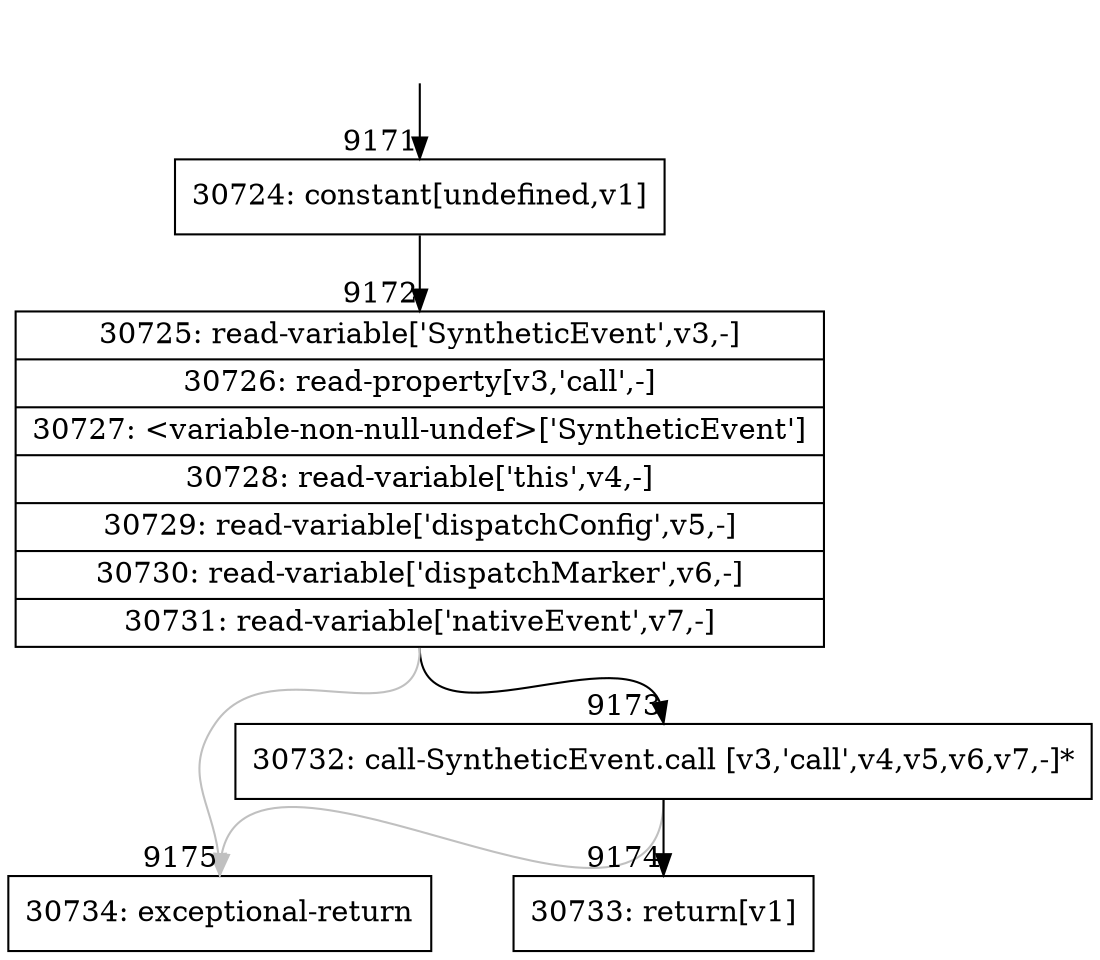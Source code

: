 digraph {
rankdir="TD"
BB_entry665[shape=none,label=""];
BB_entry665 -> BB9171 [tailport=s, headport=n, headlabel="    9171"]
BB9171 [shape=record label="{30724: constant[undefined,v1]}" ] 
BB9171 -> BB9172 [tailport=s, headport=n, headlabel="      9172"]
BB9172 [shape=record label="{30725: read-variable['SyntheticEvent',v3,-]|30726: read-property[v3,'call',-]|30727: \<variable-non-null-undef\>['SyntheticEvent']|30728: read-variable['this',v4,-]|30729: read-variable['dispatchConfig',v5,-]|30730: read-variable['dispatchMarker',v6,-]|30731: read-variable['nativeEvent',v7,-]}" ] 
BB9172 -> BB9173 [tailport=s, headport=n, headlabel="      9173"]
BB9172 -> BB9175 [tailport=s, headport=n, color=gray, headlabel="      9175"]
BB9173 [shape=record label="{30732: call-SyntheticEvent.call [v3,'call',v4,v5,v6,v7,-]*}" ] 
BB9173 -> BB9174 [tailport=s, headport=n, headlabel="      9174"]
BB9173 -> BB9175 [tailport=s, headport=n, color=gray]
BB9174 [shape=record label="{30733: return[v1]}" ] 
BB9175 [shape=record label="{30734: exceptional-return}" ] 
//#$~ 16200
}
